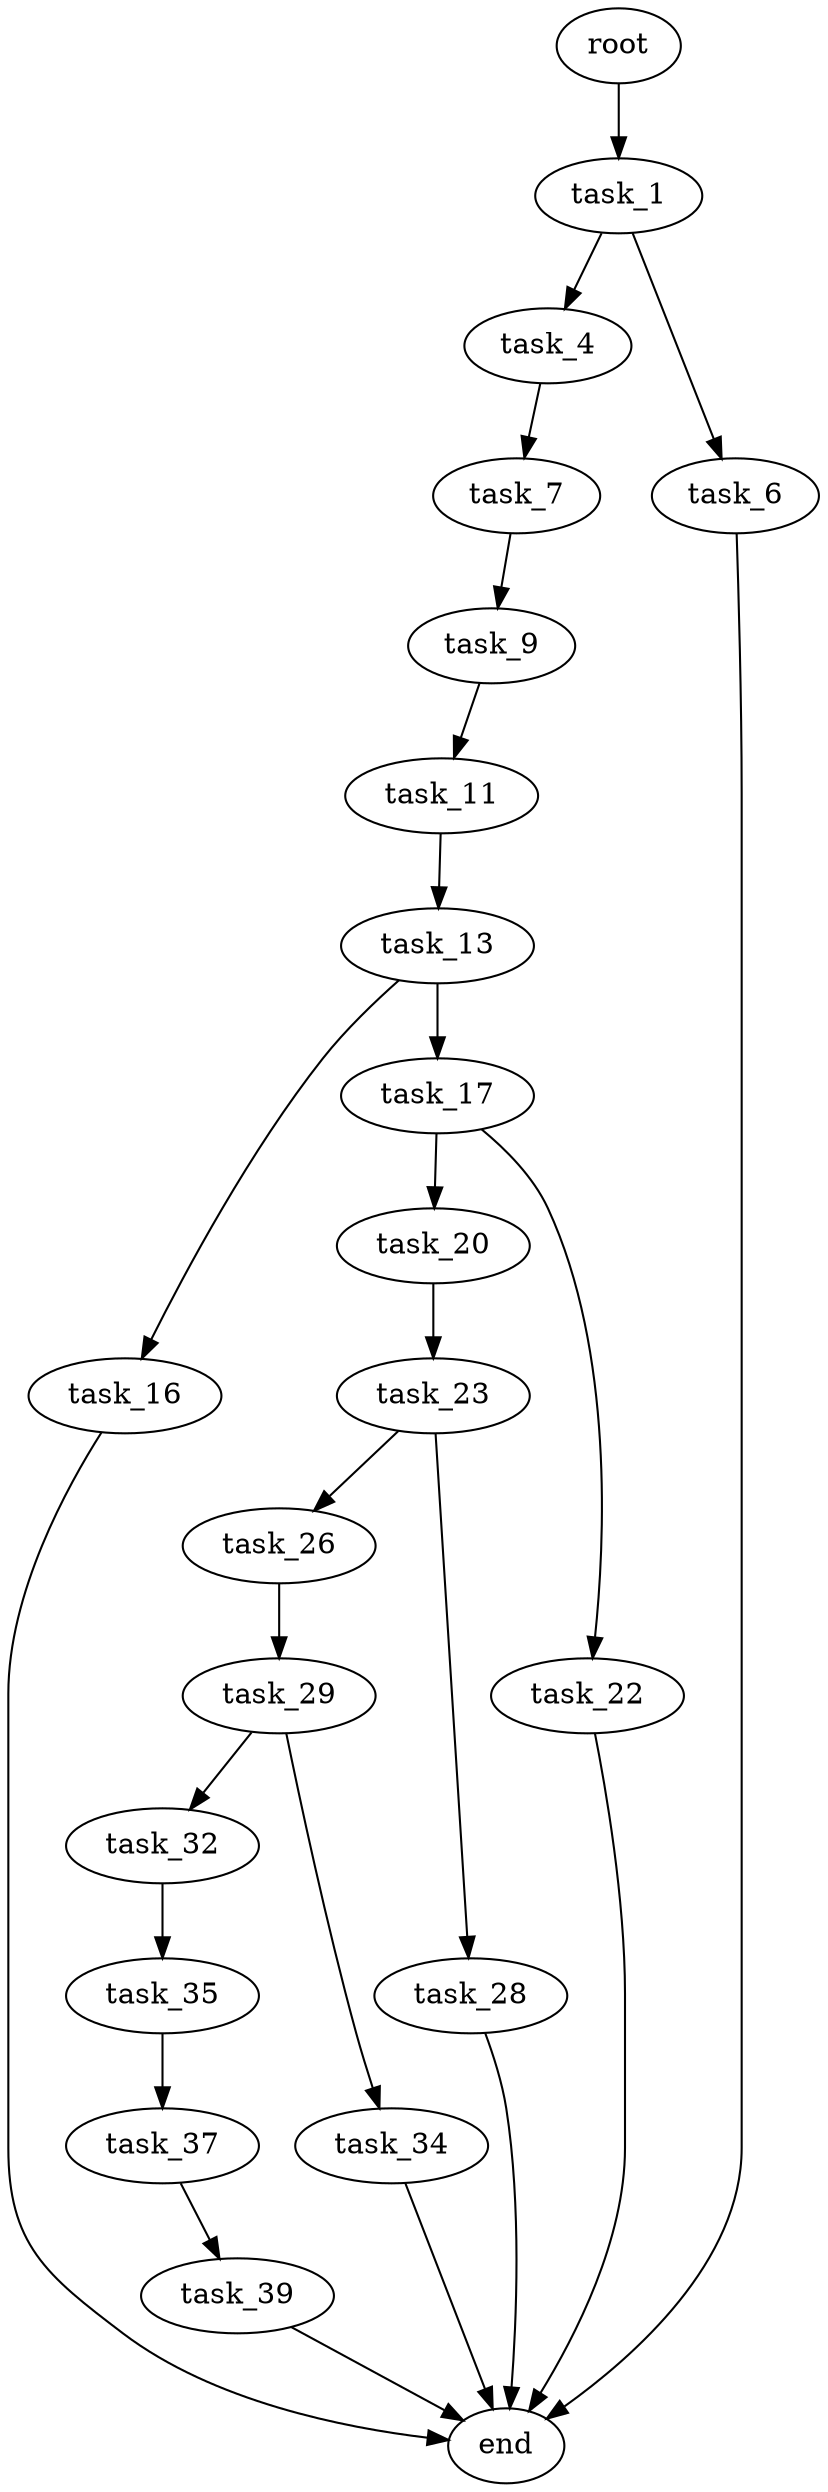 digraph G {
  root [size="0.000000"];
  task_1 [size="368293445632.000000"];
  task_4 [size="134217728000.000000"];
  task_6 [size="36353304454.000000"];
  task_7 [size="782757789696.000000"];
  task_9 [size="22100644479.000000"];
  task_11 [size="128119338170.000000"];
  task_13 [size="68719476736.000000"];
  task_16 [size="8589934592.000000"];
  task_17 [size="8589934592.000000"];
  task_20 [size="2541361274.000000"];
  task_22 [size="964405135838.000000"];
  task_23 [size="368293445632.000000"];
  task_26 [size="224404029569.000000"];
  task_28 [size="68719476736.000000"];
  task_29 [size="48573398884.000000"];
  task_32 [size="9152906103.000000"];
  task_34 [size="9928254722.000000"];
  task_35 [size="6923881780.000000"];
  task_37 [size="84303617056.000000"];
  task_39 [size="5008067557.000000"];
  end [size="0.000000"];

  root -> task_1 [size="1.000000"];
  task_1 -> task_4 [size="411041792.000000"];
  task_1 -> task_6 [size="411041792.000000"];
  task_4 -> task_7 [size="209715200.000000"];
  task_6 -> end [size="1.000000"];
  task_7 -> task_9 [size="679477248.000000"];
  task_9 -> task_11 [size="33554432.000000"];
  task_11 -> task_13 [size="209715200.000000"];
  task_13 -> task_16 [size="134217728.000000"];
  task_13 -> task_17 [size="134217728.000000"];
  task_16 -> end [size="1.000000"];
  task_17 -> task_20 [size="33554432.000000"];
  task_17 -> task_22 [size="33554432.000000"];
  task_20 -> task_23 [size="75497472.000000"];
  task_22 -> end [size="1.000000"];
  task_23 -> task_26 [size="411041792.000000"];
  task_23 -> task_28 [size="411041792.000000"];
  task_26 -> task_29 [size="209715200.000000"];
  task_28 -> end [size="1.000000"];
  task_29 -> task_32 [size="134217728.000000"];
  task_29 -> task_34 [size="134217728.000000"];
  task_32 -> task_35 [size="301989888.000000"];
  task_34 -> end [size="1.000000"];
  task_35 -> task_37 [size="134217728.000000"];
  task_37 -> task_39 [size="134217728.000000"];
  task_39 -> end [size="1.000000"];
}
